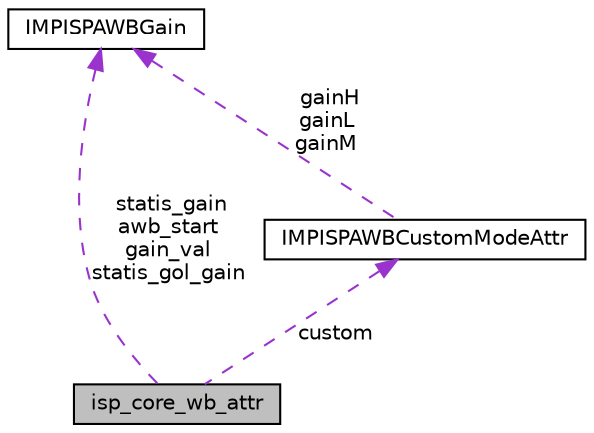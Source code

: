 digraph "isp_core_wb_attr"
{
 // LATEX_PDF_SIZE
  edge [fontname="Helvetica",fontsize="10",labelfontname="Helvetica",labelfontsize="10"];
  node [fontname="Helvetica",fontsize="10",shape=record];
  Node1 [label="isp_core_wb_attr",height=0.2,width=0.4,color="black", fillcolor="grey75", style="filled", fontcolor="black",tooltip="白平衡属性"];
  Node2 -> Node1 [dir="back",color="darkorchid3",fontsize="10",style="dashed",label=" custom" ,fontname="Helvetica"];
  Node2 [label="IMPISPAWBCustomModeAttr",height=0.2,width=0.4,color="black", fillcolor="white", style="filled",URL="$struct_i_m_p_i_s_p_a_w_b_custom_mode_attr.html",tooltip="白平衡自定义模式属性"];
  Node3 -> Node2 [dir="back",color="darkorchid3",fontsize="10",style="dashed",label=" gainH\ngainL\ngainM" ,fontname="Helvetica"];
  Node3 [label="IMPISPAWBGain",height=0.2,width=0.4,color="black", fillcolor="white", style="filled",URL="$struct_i_m_p_i_s_p_a_w_b_gain.html",tooltip="白平衡增益属性"];
  Node3 -> Node1 [dir="back",color="darkorchid3",fontsize="10",style="dashed",label=" statis_gain\nawb_start\ngain_val\nstatis_gol_gain" ,fontname="Helvetica"];
}
